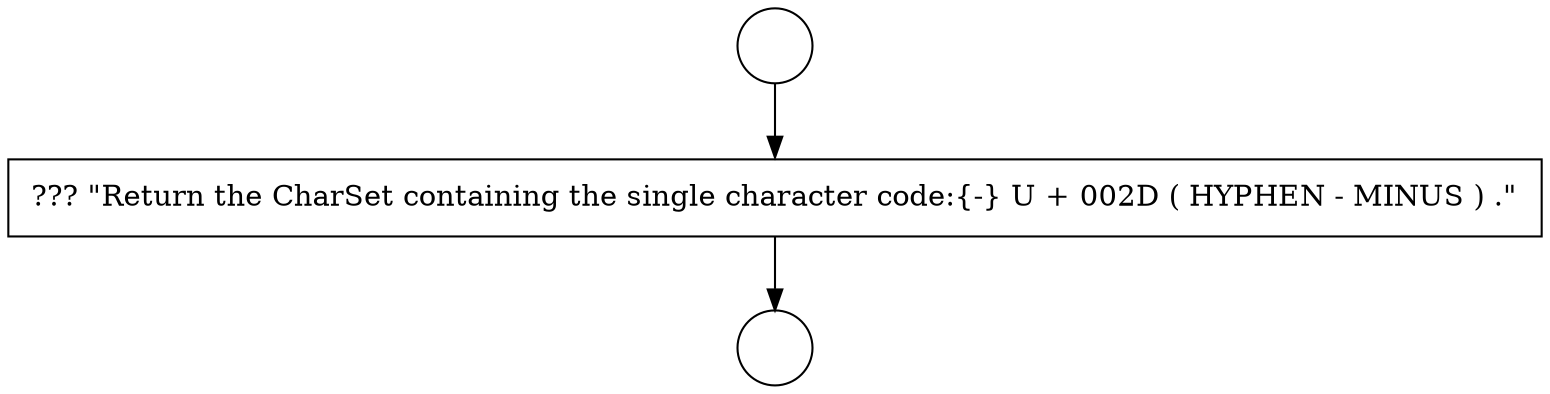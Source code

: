 digraph {
  node14951 [shape=circle label=" " color="black" fillcolor="white" style=filled]
  node14953 [shape=none, margin=0, label=<<font color="black">
    <table border="0" cellborder="1" cellspacing="0" cellpadding="10">
      <tr><td align="left">??? &quot;Return the CharSet containing the single character code:{-} U + 002D ( HYPHEN - MINUS ) .&quot;</td></tr>
    </table>
  </font>> color="black" fillcolor="white" style=filled]
  node14952 [shape=circle label=" " color="black" fillcolor="white" style=filled]
  node14951 -> node14953 [ color="black"]
  node14953 -> node14952 [ color="black"]
}
